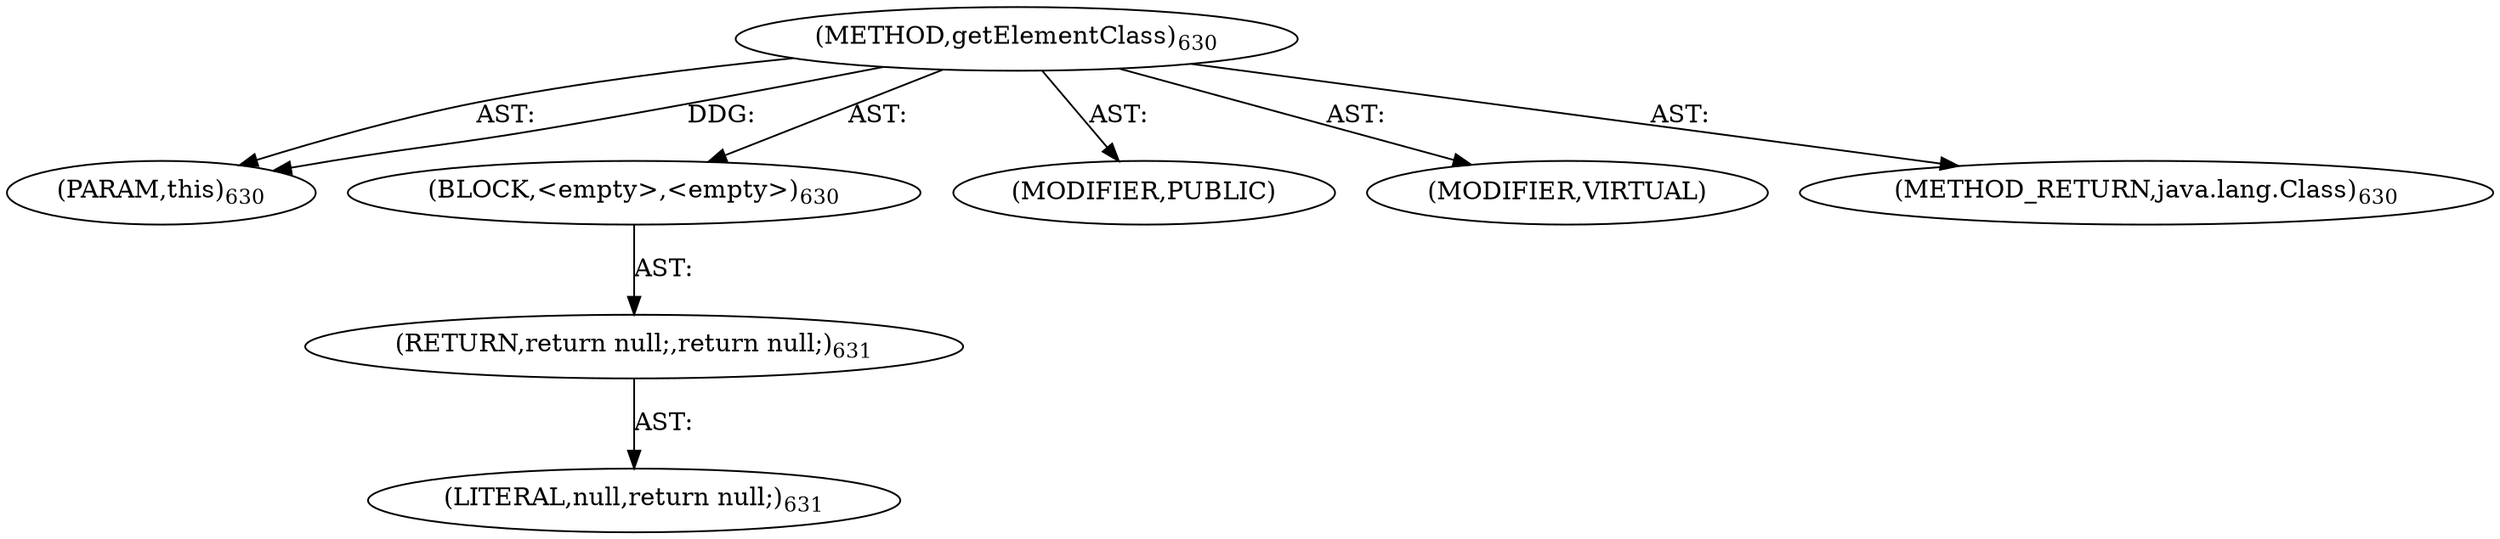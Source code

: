 digraph "getElementClass" {  
"111669149740" [label = <(METHOD,getElementClass)<SUB>630</SUB>> ]
"115964117148" [label = <(PARAM,this)<SUB>630</SUB>> ]
"25769803969" [label = <(BLOCK,&lt;empty&gt;,&lt;empty&gt;)<SUB>630</SUB>> ]
"146028888105" [label = <(RETURN,return null;,return null;)<SUB>631</SUB>> ]
"90194313334" [label = <(LITERAL,null,return null;)<SUB>631</SUB>> ]
"133143986290" [label = <(MODIFIER,PUBLIC)> ]
"133143986291" [label = <(MODIFIER,VIRTUAL)> ]
"128849018924" [label = <(METHOD_RETURN,java.lang.Class)<SUB>630</SUB>> ]
  "111669149740" -> "115964117148"  [ label = "AST: "] 
  "111669149740" -> "25769803969"  [ label = "AST: "] 
  "111669149740" -> "133143986290"  [ label = "AST: "] 
  "111669149740" -> "133143986291"  [ label = "AST: "] 
  "111669149740" -> "128849018924"  [ label = "AST: "] 
  "25769803969" -> "146028888105"  [ label = "AST: "] 
  "146028888105" -> "90194313334"  [ label = "AST: "] 
  "111669149740" -> "115964117148"  [ label = "DDG: "] 
}
